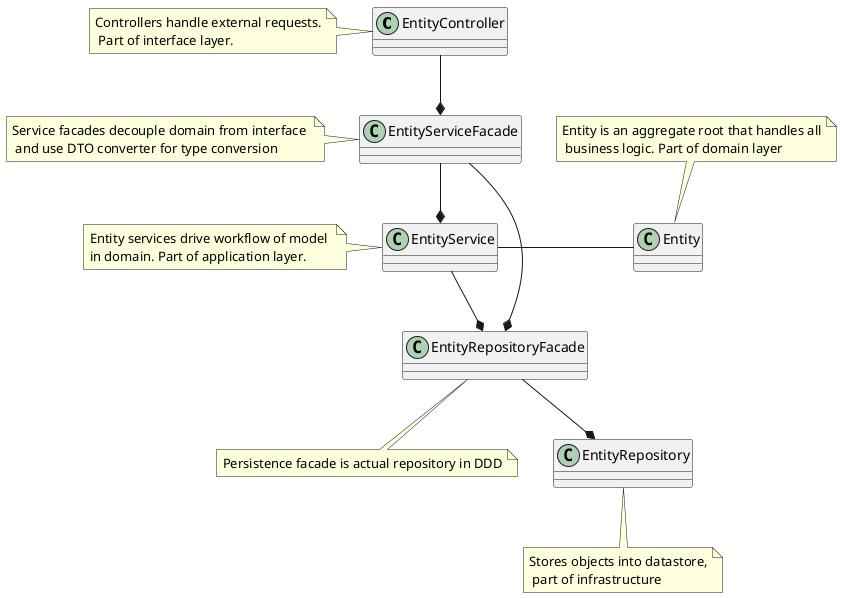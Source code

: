 @startuml
class EntityController
note left: Controllers handle external requests.\n Part of interface layer.

class EntityServiceFacade
note left: Service facades decouple domain from interface \n and use DTO converter for type conversion

class EntityService
note left: Entity services drive workflow of model \nin domain. Part of application layer.

class Entity
note top: Entity is an aggregate root that handles all\n business logic. Part of domain layer

class EntityRepositoryFacade
note bottom: Persistence facade is actual repository in DDD

class EntityRepository
note bottom: Stores objects into datastore,\n part of infrastructure

EntityController --* EntityServiceFacade
EntityServiceFacade --* EntityService
EntityServiceFacade --* EntityRepositoryFacade
EntityService - Entity
EntityService --* EntityRepositoryFacade
EntityRepositoryFacade --* EntityRepository
@enduml